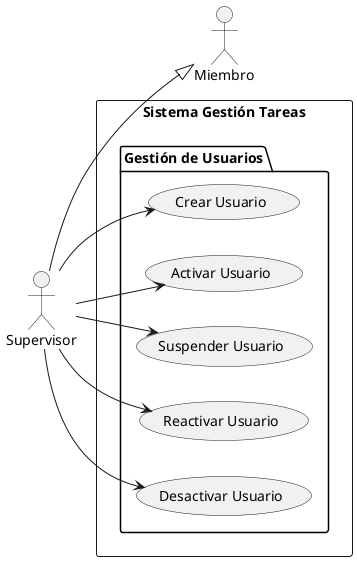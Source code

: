 @startuml

left to right direction

actor "Miembro" as member
actor "Supervisor" as supervisor
supervisor -d-|> member

rectangle "Sistema Gestión Tareas" {
    package "Gestión de Usuarios" {
        usecase "Crear Usuario" as UCU1
        usecase "Activar Usuario" as UCU2
        usecase "Suspender Usuario" as UCU3
        usecase "Reactivar Usuario" as UCU4
        usecase "Desactivar Usuario" as UCU5
    }
}

supervisor --> UCU1
supervisor --> UCU2
supervisor --> UCU3
supervisor --> UCU4
supervisor --> UCU5

@enduml
